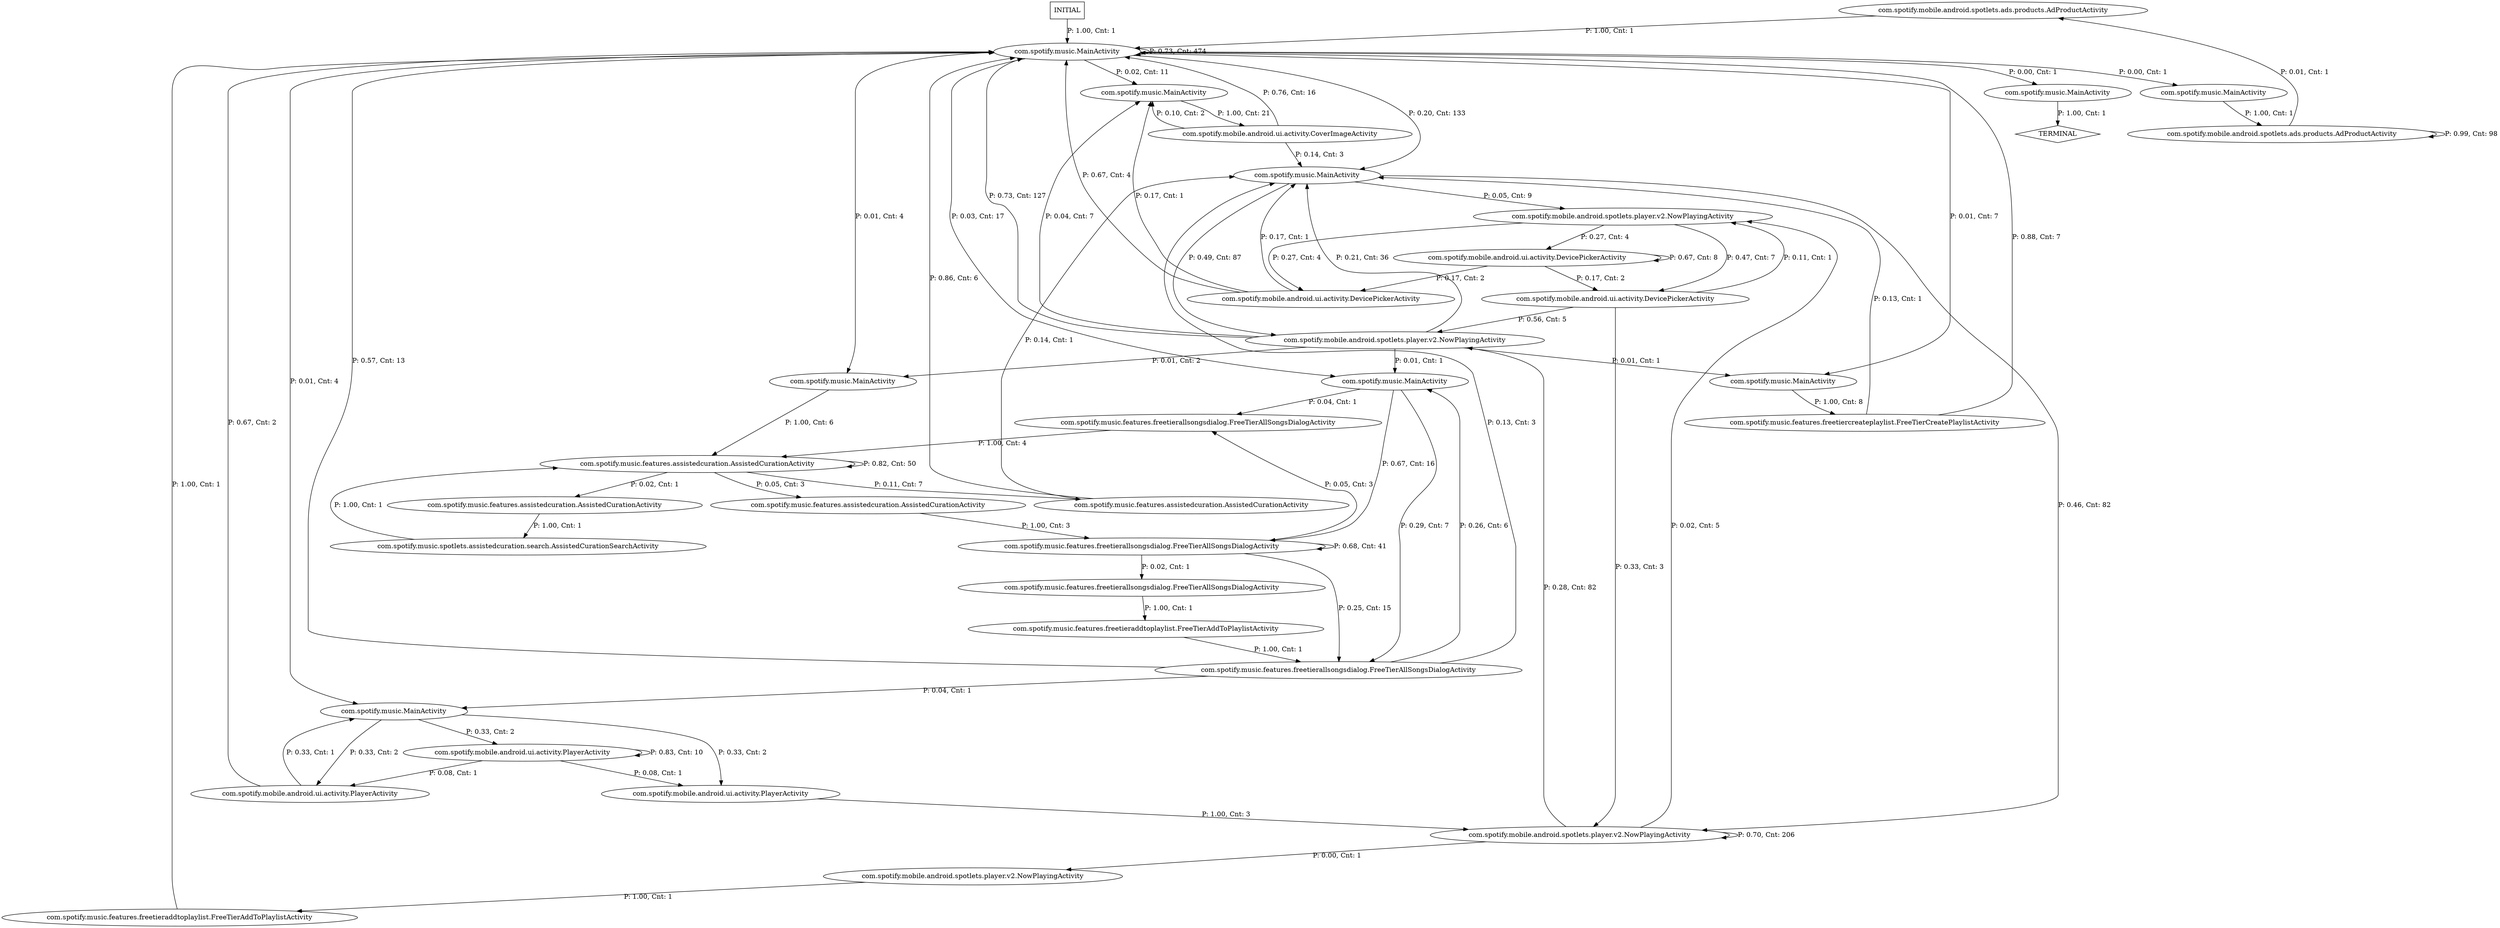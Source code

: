 digraph G {
  0 [label="com.spotify.mobile.android.spotlets.ads.products.AdProductActivity"];
  1 [label="com.spotify.mobile.android.spotlets.ads.products.AdProductActivity"];
  2 [label="com.spotify.mobile.android.spotlets.player.v2.NowPlayingActivity"];
  3 [label="com.spotify.mobile.android.spotlets.player.v2.NowPlayingActivity"];
  4 [label="com.spotify.mobile.android.spotlets.player.v2.NowPlayingActivity"];
  5 [label="com.spotify.mobile.android.spotlets.player.v2.NowPlayingActivity"];
  6 [label="com.spotify.mobile.android.ui.activity.CoverImageActivity"];
  7 [label="com.spotify.mobile.android.ui.activity.DevicePickerActivity"];
  8 [label="com.spotify.mobile.android.ui.activity.DevicePickerActivity"];
  9 [label="com.spotify.mobile.android.ui.activity.DevicePickerActivity"];
  10 [label="com.spotify.mobile.android.ui.activity.PlayerActivity"];
  11 [label="com.spotify.mobile.android.ui.activity.PlayerActivity"];
  12 [label="com.spotify.mobile.android.ui.activity.PlayerActivity"];
  13 [label="com.spotify.music.MainActivity"];
  14 [label="com.spotify.music.MainActivity"];
  15 [label="com.spotify.music.MainActivity"];
  16 [label="com.spotify.music.MainActivity"];
  17 [label="com.spotify.music.MainActivity"];
  18 [label="com.spotify.music.MainActivity"];
  19 [label="com.spotify.music.MainActivity"];
  20 [label="com.spotify.music.MainActivity"];
  21 [label="com.spotify.music.MainActivity"];
  22 [label="com.spotify.music.features.assistedcuration.AssistedCurationActivity"];
  23 [label="com.spotify.music.features.assistedcuration.AssistedCurationActivity"];
  24 [label="com.spotify.music.features.assistedcuration.AssistedCurationActivity"];
  25 [label="com.spotify.music.features.assistedcuration.AssistedCurationActivity"];
  26 [label="com.spotify.music.features.freetieraddtoplaylist.FreeTierAddToPlaylistActivity"];
  27 [label="com.spotify.music.features.freetieraddtoplaylist.FreeTierAddToPlaylistActivity"];
  28 [label="com.spotify.music.features.freetierallsongsdialog.FreeTierAllSongsDialogActivity"];
  29 [label="com.spotify.music.features.freetierallsongsdialog.FreeTierAllSongsDialogActivity"];
  30 [label="com.spotify.music.features.freetierallsongsdialog.FreeTierAllSongsDialogActivity"];
  31 [label="com.spotify.music.features.freetierallsongsdialog.FreeTierAllSongsDialogActivity"];
  32 [label="com.spotify.music.features.freetiercreateplaylist.FreeTierCreatePlaylistActivity"];
  33 [label="com.spotify.music.spotlets.assistedcuration.search.AssistedCurationSearchActivity"];
  34 [label="TERMINAL",shape=diamond];
  35 [label="INITIAL",shape=box];
0->21 [label="P: 1.00, Cnt: 1"];
1->0 [label="P: 0.01, Cnt: 1"];
1->1 [label="P: 0.99, Cnt: 98"];
2->26 [label="P: 1.00, Cnt: 1"];
3->9 [label="P: 0.27, Cnt: 4"];
3->8 [label="P: 0.27, Cnt: 4"];
3->7 [label="P: 0.47, Cnt: 7"];
4->2 [label="P: 0.00, Cnt: 1"];
4->3 [label="P: 0.02, Cnt: 5"];
4->5 [label="P: 0.28, Cnt: 82"];
4->4 [label="P: 0.70, Cnt: 206"];
5->16 [label="P: 0.01, Cnt: 1"];
5->20 [label="P: 0.01, Cnt: 1"];
5->15 [label="P: 0.01, Cnt: 2"];
5->14 [label="P: 0.04, Cnt: 7"];
5->18 [label="P: 0.21, Cnt: 36"];
5->21 [label="P: 0.73, Cnt: 127"];
6->14 [label="P: 0.10, Cnt: 2"];
6->18 [label="P: 0.14, Cnt: 3"];
6->21 [label="P: 0.76, Cnt: 16"];
7->3 [label="P: 0.11, Cnt: 1"];
7->4 [label="P: 0.33, Cnt: 3"];
7->5 [label="P: 0.56, Cnt: 5"];
8->7 [label="P: 0.17, Cnt: 2"];
8->9 [label="P: 0.17, Cnt: 2"];
8->8 [label="P: 0.67, Cnt: 8"];
9->18 [label="P: 0.17, Cnt: 1"];
9->14 [label="P: 0.17, Cnt: 1"];
9->21 [label="P: 0.67, Cnt: 4"];
10->4 [label="P: 1.00, Cnt: 3"];
11->19 [label="P: 0.33, Cnt: 1"];
11->21 [label="P: 0.67, Cnt: 2"];
12->10 [label="P: 0.08, Cnt: 1"];
12->11 [label="P: 0.08, Cnt: 1"];
12->12 [label="P: 0.83, Cnt: 10"];
13->1 [label="P: 1.00, Cnt: 1"];
14->6 [label="P: 1.00, Cnt: 21"];
15->25 [label="P: 1.00, Cnt: 6"];
16->32 [label="P: 1.00, Cnt: 8"];
17->34 [label="P: 1.00, Cnt: 1"];
18->3 [label="P: 0.05, Cnt: 9"];
18->4 [label="P: 0.46, Cnt: 82"];
18->5 [label="P: 0.49, Cnt: 87"];
19->10 [label="P: 0.33, Cnt: 2"];
19->11 [label="P: 0.33, Cnt: 2"];
19->12 [label="P: 0.33, Cnt: 2"];
20->28 [label="P: 0.04, Cnt: 1"];
20->30 [label="P: 0.29, Cnt: 7"];
20->31 [label="P: 0.67, Cnt: 16"];
21->17 [label="P: 0.00, Cnt: 1"];
21->13 [label="P: 0.00, Cnt: 1"];
21->19 [label="P: 0.01, Cnt: 4"];
21->15 [label="P: 0.01, Cnt: 4"];
21->16 [label="P: 0.01, Cnt: 7"];
21->14 [label="P: 0.02, Cnt: 11"];
21->20 [label="P: 0.03, Cnt: 17"];
21->18 [label="P: 0.20, Cnt: 133"];
21->21 [label="P: 0.73, Cnt: 474"];
22->31 [label="P: 1.00, Cnt: 3"];
23->33 [label="P: 1.00, Cnt: 1"];
24->18 [label="P: 0.14, Cnt: 1"];
24->21 [label="P: 0.86, Cnt: 6"];
25->23 [label="P: 0.02, Cnt: 1"];
25->22 [label="P: 0.05, Cnt: 3"];
25->24 [label="P: 0.11, Cnt: 7"];
25->25 [label="P: 0.82, Cnt: 50"];
26->21 [label="P: 1.00, Cnt: 1"];
27->30 [label="P: 1.00, Cnt: 1"];
28->25 [label="P: 1.00, Cnt: 4"];
29->27 [label="P: 1.00, Cnt: 1"];
30->19 [label="P: 0.04, Cnt: 1"];
30->18 [label="P: 0.13, Cnt: 3"];
30->20 [label="P: 0.26, Cnt: 6"];
30->21 [label="P: 0.57, Cnt: 13"];
31->29 [label="P: 0.02, Cnt: 1"];
31->28 [label="P: 0.05, Cnt: 3"];
31->30 [label="P: 0.25, Cnt: 15"];
31->31 [label="P: 0.68, Cnt: 41"];
32->18 [label="P: 0.13, Cnt: 1"];
32->21 [label="P: 0.88, Cnt: 7"];
33->25 [label="P: 1.00, Cnt: 1"];
35->21 [label="P: 1.00, Cnt: 1"];
}
